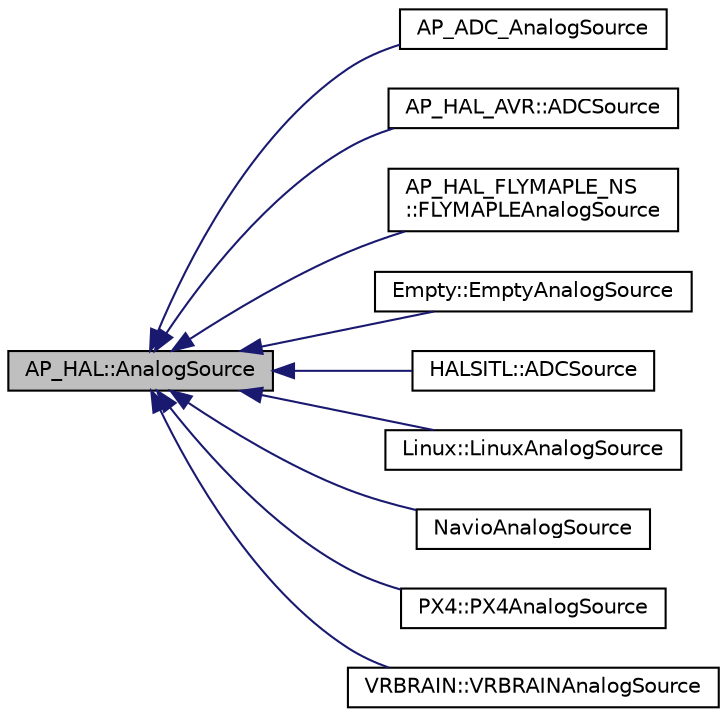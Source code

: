 digraph "AP_HAL::AnalogSource"
{
 // INTERACTIVE_SVG=YES
  edge [fontname="Helvetica",fontsize="10",labelfontname="Helvetica",labelfontsize="10"];
  node [fontname="Helvetica",fontsize="10",shape=record];
  rankdir="LR";
  Node1 [label="AP_HAL::AnalogSource",height=0.2,width=0.4,color="black", fillcolor="grey75", style="filled" fontcolor="black"];
  Node1 -> Node2 [dir="back",color="midnightblue",fontsize="10",style="solid",fontname="Helvetica"];
  Node2 [label="AP_ADC_AnalogSource",height=0.2,width=0.4,color="black", fillcolor="white", style="filled",URL="$classAP__ADC__AnalogSource.html"];
  Node1 -> Node3 [dir="back",color="midnightblue",fontsize="10",style="solid",fontname="Helvetica"];
  Node3 [label="AP_HAL_AVR::ADCSource",height=0.2,width=0.4,color="black", fillcolor="white", style="filled",URL="$classAP__HAL__AVR_1_1ADCSource.html"];
  Node1 -> Node4 [dir="back",color="midnightblue",fontsize="10",style="solid",fontname="Helvetica"];
  Node4 [label="AP_HAL_FLYMAPLE_NS\l::FLYMAPLEAnalogSource",height=0.2,width=0.4,color="black", fillcolor="white", style="filled",URL="$classAP__HAL__FLYMAPLE__NS_1_1FLYMAPLEAnalogSource.html"];
  Node1 -> Node5 [dir="back",color="midnightblue",fontsize="10",style="solid",fontname="Helvetica"];
  Node5 [label="Empty::EmptyAnalogSource",height=0.2,width=0.4,color="black", fillcolor="white", style="filled",URL="$classEmpty_1_1EmptyAnalogSource.html"];
  Node1 -> Node6 [dir="back",color="midnightblue",fontsize="10",style="solid",fontname="Helvetica"];
  Node6 [label="HALSITL::ADCSource",height=0.2,width=0.4,color="black", fillcolor="white", style="filled",URL="$classHALSITL_1_1ADCSource.html"];
  Node1 -> Node7 [dir="back",color="midnightblue",fontsize="10",style="solid",fontname="Helvetica"];
  Node7 [label="Linux::LinuxAnalogSource",height=0.2,width=0.4,color="black", fillcolor="white", style="filled",URL="$classLinux_1_1LinuxAnalogSource.html"];
  Node1 -> Node8 [dir="back",color="midnightblue",fontsize="10",style="solid",fontname="Helvetica"];
  Node8 [label="NavioAnalogSource",height=0.2,width=0.4,color="black", fillcolor="white", style="filled",URL="$classNavioAnalogSource.html"];
  Node1 -> Node9 [dir="back",color="midnightblue",fontsize="10",style="solid",fontname="Helvetica"];
  Node9 [label="PX4::PX4AnalogSource",height=0.2,width=0.4,color="black", fillcolor="white", style="filled",URL="$classPX4_1_1PX4AnalogSource.html"];
  Node1 -> Node10 [dir="back",color="midnightblue",fontsize="10",style="solid",fontname="Helvetica"];
  Node10 [label="VRBRAIN::VRBRAINAnalogSource",height=0.2,width=0.4,color="black", fillcolor="white", style="filled",URL="$classVRBRAIN_1_1VRBRAINAnalogSource.html"];
}
